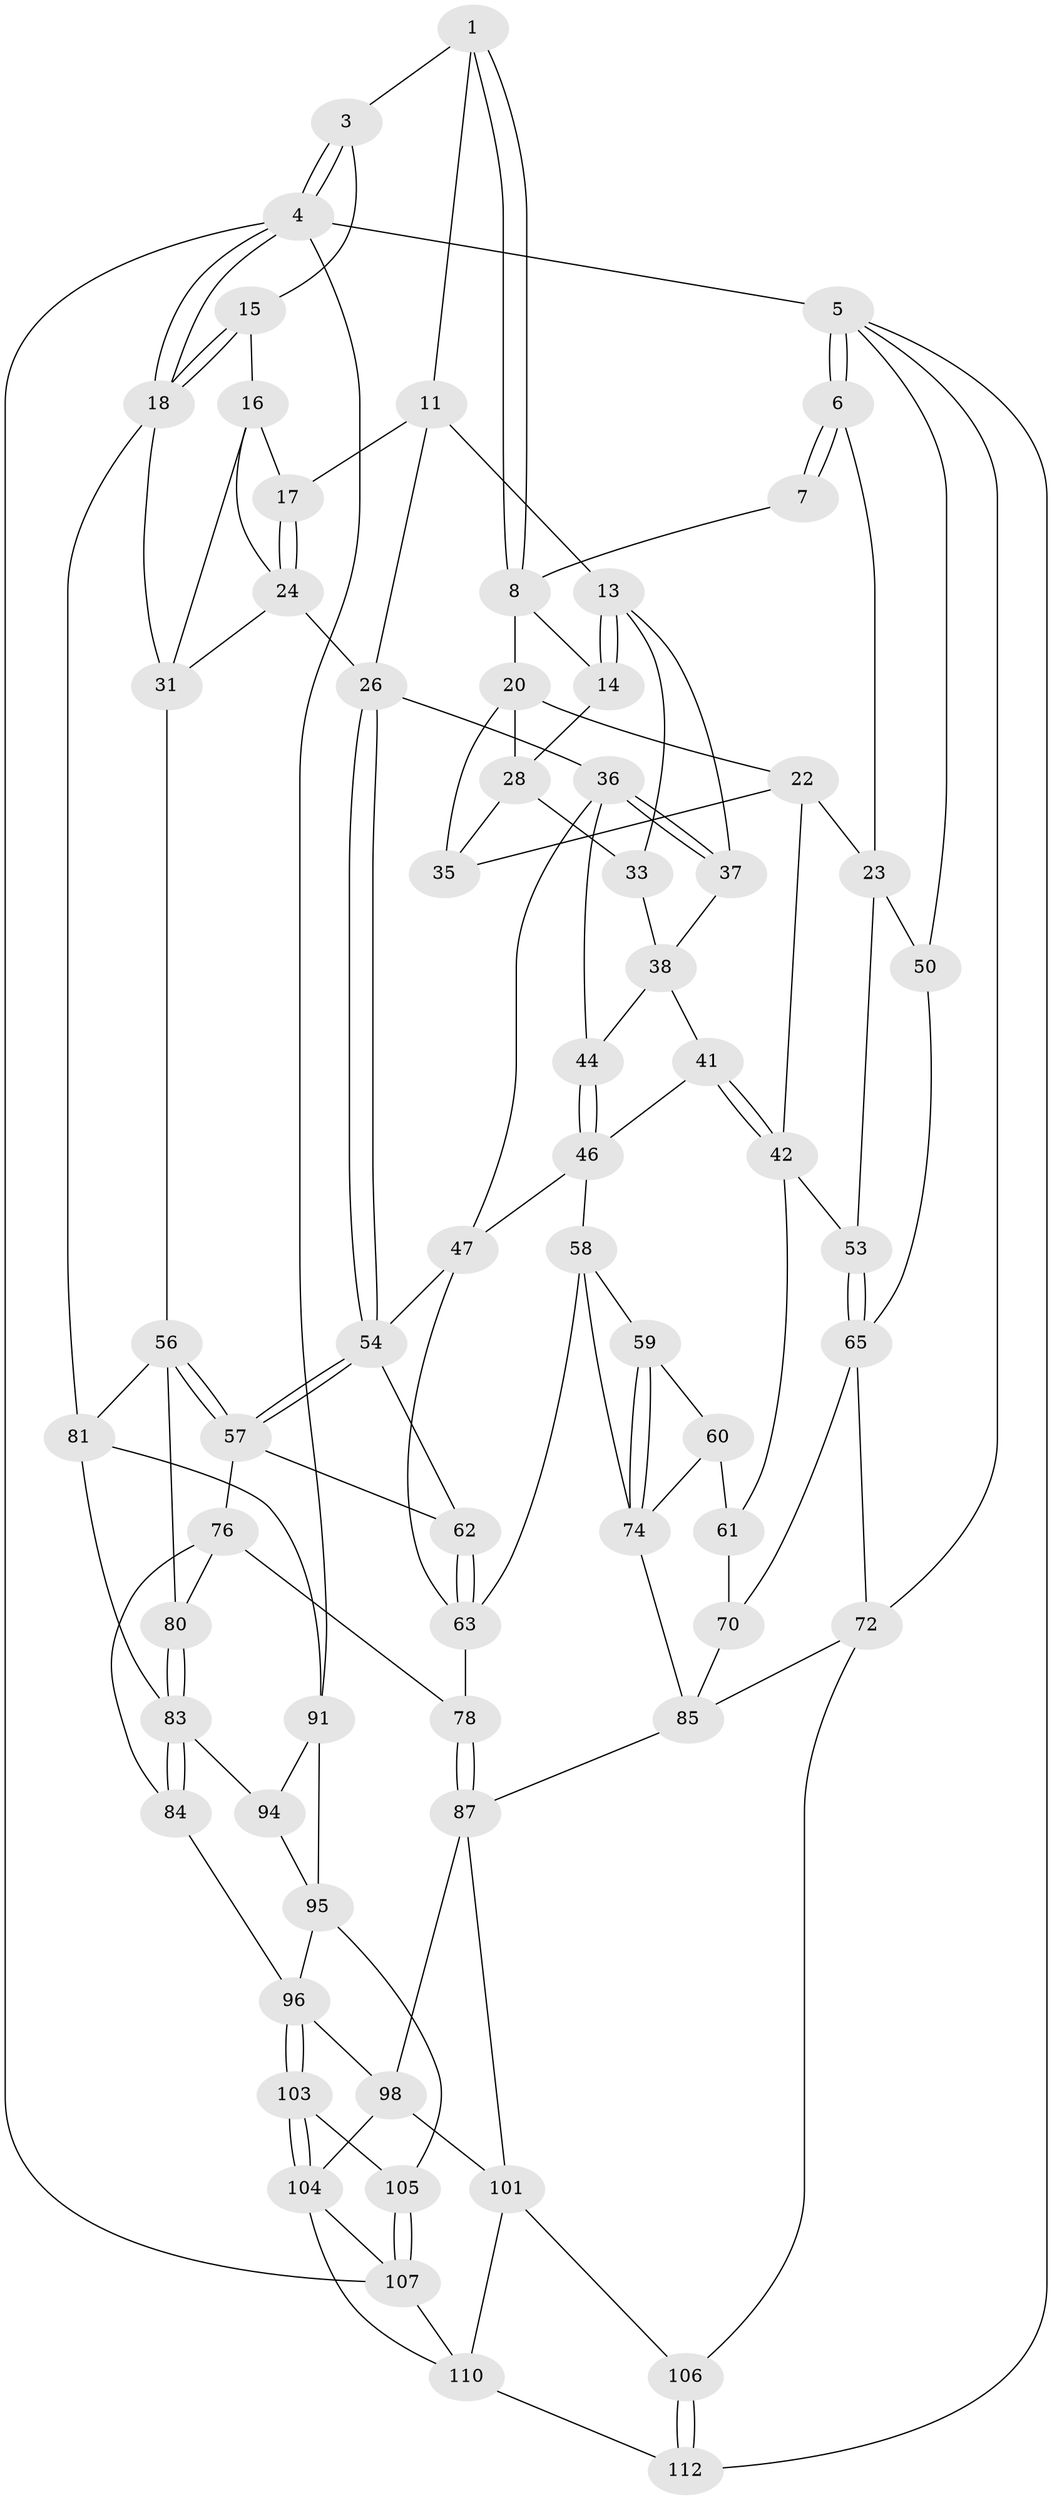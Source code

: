 // Generated by graph-tools (version 1.1) at 2025/52/02/27/25 19:52:37]
// undirected, 67 vertices, 145 edges
graph export_dot {
graph [start="1"]
  node [color=gray90,style=filled];
  1 [pos="+0.4247692698149051+0",super="+2"];
  3 [pos="+0.8540888316922849+0"];
  4 [pos="+1+0",super="+90"];
  5 [pos="+0+0",super="+73"];
  6 [pos="+0+0",super="+19"];
  7 [pos="+0.3402306696368155+0",super="+10"];
  8 [pos="+0.3973352358373825+0",super="+9"];
  11 [pos="+0.7404922827372243+0",super="+12"];
  13 [pos="+0.488610833140235+0.1330274297088456",super="+32"];
  14 [pos="+0.41161735472831734+0.018593899718836866"];
  15 [pos="+0.9612626828608222+0.08719623440568518"];
  16 [pos="+0.9398035516205483+0.1150893823555314",super="+29"];
  17 [pos="+0.8635553127630857+0.05935251711870545"];
  18 [pos="+1+0",super="+30"];
  20 [pos="+0.23950777865455705+0.12331966624144977",super="+21"];
  22 [pos="+0.15880513200861945+0.20872033695618328",super="+40"];
  23 [pos="+0.09968850998278998+0.2081297439264326",super="+51"];
  24 [pos="+0.8408413700497882+0.20086677312793946",super="+25"];
  26 [pos="+0.7218807174324978+0.20905646694870933",super="+27"];
  28 [pos="+0.35324953399060727+0.14580099199462696",super="+34"];
  31 [pos="+1+0.3342993732036273",super="+45"];
  33 [pos="+0.43540405738613475+0.2563207576861436"];
  35 [pos="+0.2920501684290854+0.20278646028152358"];
  36 [pos="+0.6880115810936801+0.19736658763242276",super="+43"];
  37 [pos="+0.5609833662897544+0.19800889505564914"];
  38 [pos="+0.5572397078423194+0.23478079597129517",super="+39"];
  41 [pos="+0.4349047058634312+0.27702983325635566"];
  42 [pos="+0.2731665844480428+0.3326580354113882",super="+52"];
  44 [pos="+0.5774444191592278+0.27095917205772213"];
  46 [pos="+0.4479651029508958+0.29359911248777476",super="+49"];
  47 [pos="+0.5930603972333497+0.33628477821354674",super="+48"];
  50 [pos="+0+0.16733431915239233"];
  53 [pos="+0.13863371965031965+0.3620211170499467"];
  54 [pos="+0.7197632205402508+0.22653644259953765",super="+55"];
  56 [pos="+0.8557414709385901+0.44829136728026153",super="+79"];
  57 [pos="+0.8182096331027179+0.44347428079527246",super="+64"];
  58 [pos="+0.4354197285518484+0.3875069021264896",super="+68"];
  59 [pos="+0.3120045558266896+0.4454812597091296"];
  60 [pos="+0.27685751600887437+0.4154957134698434",super="+71"];
  61 [pos="+0.2592371352007659+0.39173503693874484",super="+69"];
  62 [pos="+0.6955880515165603+0.4554196476789391"];
  63 [pos="+0.5466831386778677+0.4949768337138728",super="+67"];
  65 [pos="+0+0.46806903629309216",super="+66"];
  70 [pos="+0.07163292136121545+0.5383718545458767"];
  72 [pos="+0+1",super="+93"];
  74 [pos="+0.36727734002392076+0.537357560848778",super="+75"];
  76 [pos="+0.7123306699575388+0.5674114526624957",super="+77"];
  78 [pos="+0.5596906575166978+0.613643093347752"];
  80 [pos="+0.7894142352896786+0.5906762175153011"];
  81 [pos="+1+0.5419053802745927",super="+82"];
  83 [pos="+0.7575260504253167+0.6538313739440011",super="+89"];
  84 [pos="+0.6973576585047168+0.6932002086327372"];
  85 [pos="+0.3138413604172545+0.7257961160273521",super="+86"];
  87 [pos="+0.5013411582120737+0.6866300183082922",super="+88"];
  91 [pos="+1+1",super="+92"];
  94 [pos="+0.8993410143949108+0.6623287235617213"];
  95 [pos="+0.8828887126410512+0.7203686276294268",super="+99"];
  96 [pos="+0.7460894973324744+0.7620488530195584",super="+97"];
  98 [pos="+0.5945175612103695+0.7673113561165166",super="+100"];
  101 [pos="+0.4784540881273322+0.8613935008734173",super="+102"];
  103 [pos="+0.7412921532237761+0.833929185935183"];
  104 [pos="+0.6749995926743112+0.8663278386205188",super="+109"];
  105 [pos="+0.752164205756656+0.8445537842888585"];
  106 [pos="+0.3548154105240364+0.8838356127812957"];
  107 [pos="+0.8916854135025378+1",super="+108"];
  110 [pos="+0.5509006227012723+0.9011334295036034",super="+111"];
  112 [pos="+0.3349450715681663+1"];
  1 -- 8;
  1 -- 8;
  1 -- 3;
  1 -- 11;
  3 -- 4;
  3 -- 4;
  3 -- 15;
  4 -- 5 [weight=2];
  4 -- 18;
  4 -- 18;
  4 -- 91;
  4 -- 107;
  5 -- 6;
  5 -- 6;
  5 -- 50;
  5 -- 72;
  5 -- 112;
  6 -- 7;
  6 -- 7;
  6 -- 23;
  7 -- 8;
  8 -- 14;
  8 -- 20;
  11 -- 17;
  11 -- 26;
  11 -- 13;
  13 -- 14;
  13 -- 14;
  13 -- 33;
  13 -- 37;
  14 -- 28;
  15 -- 16;
  15 -- 18;
  15 -- 18;
  16 -- 17;
  16 -- 24;
  16 -- 31;
  17 -- 24;
  17 -- 24;
  18 -- 81;
  18 -- 31;
  20 -- 28;
  20 -- 35;
  20 -- 22;
  22 -- 23;
  22 -- 42;
  22 -- 35;
  23 -- 50;
  23 -- 53;
  24 -- 26;
  24 -- 31;
  26 -- 54;
  26 -- 54;
  26 -- 36;
  28 -- 33;
  28 -- 35;
  31 -- 56;
  33 -- 38;
  36 -- 37;
  36 -- 37;
  36 -- 44;
  36 -- 47;
  37 -- 38;
  38 -- 44;
  38 -- 41;
  41 -- 42;
  41 -- 42;
  41 -- 46;
  42 -- 53;
  42 -- 61;
  44 -- 46;
  44 -- 46;
  46 -- 58;
  46 -- 47;
  47 -- 54;
  47 -- 63;
  50 -- 65;
  53 -- 65;
  53 -- 65;
  54 -- 57;
  54 -- 57;
  54 -- 62;
  56 -- 57;
  56 -- 57;
  56 -- 80;
  56 -- 81;
  57 -- 76;
  57 -- 62;
  58 -- 59;
  58 -- 74;
  58 -- 63;
  59 -- 60;
  59 -- 74;
  59 -- 74;
  60 -- 61 [weight=2];
  60 -- 74;
  61 -- 70;
  62 -- 63;
  62 -- 63;
  63 -- 78;
  65 -- 70;
  65 -- 72;
  70 -- 85;
  72 -- 106;
  72 -- 85;
  74 -- 85;
  76 -- 80;
  76 -- 78;
  76 -- 84;
  78 -- 87;
  78 -- 87;
  80 -- 83;
  80 -- 83;
  81 -- 91;
  81 -- 83;
  83 -- 84;
  83 -- 84;
  83 -- 94;
  84 -- 96;
  85 -- 87;
  87 -- 98;
  87 -- 101;
  91 -- 94;
  91 -- 95;
  94 -- 95;
  95 -- 96;
  95 -- 105;
  96 -- 103;
  96 -- 103;
  96 -- 98;
  98 -- 104;
  98 -- 101;
  101 -- 110;
  101 -- 106;
  103 -- 104;
  103 -- 104;
  103 -- 105;
  104 -- 110;
  104 -- 107;
  105 -- 107;
  105 -- 107;
  106 -- 112;
  106 -- 112;
  107 -- 110;
  110 -- 112;
}
